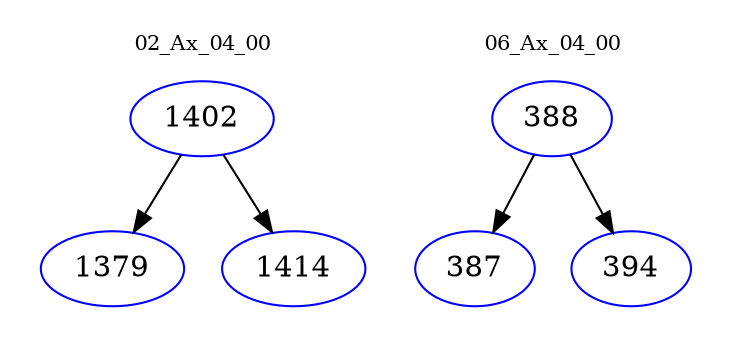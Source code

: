 digraph{
subgraph cluster_0 {
color = white
label = "02_Ax_04_00";
fontsize=10;
T0_1402 [label="1402", color="blue"]
T0_1402 -> T0_1379 [color="black"]
T0_1379 [label="1379", color="blue"]
T0_1402 -> T0_1414 [color="black"]
T0_1414 [label="1414", color="blue"]
}
subgraph cluster_1 {
color = white
label = "06_Ax_04_00";
fontsize=10;
T1_388 [label="388", color="blue"]
T1_388 -> T1_387 [color="black"]
T1_387 [label="387", color="blue"]
T1_388 -> T1_394 [color="black"]
T1_394 [label="394", color="blue"]
}
}
